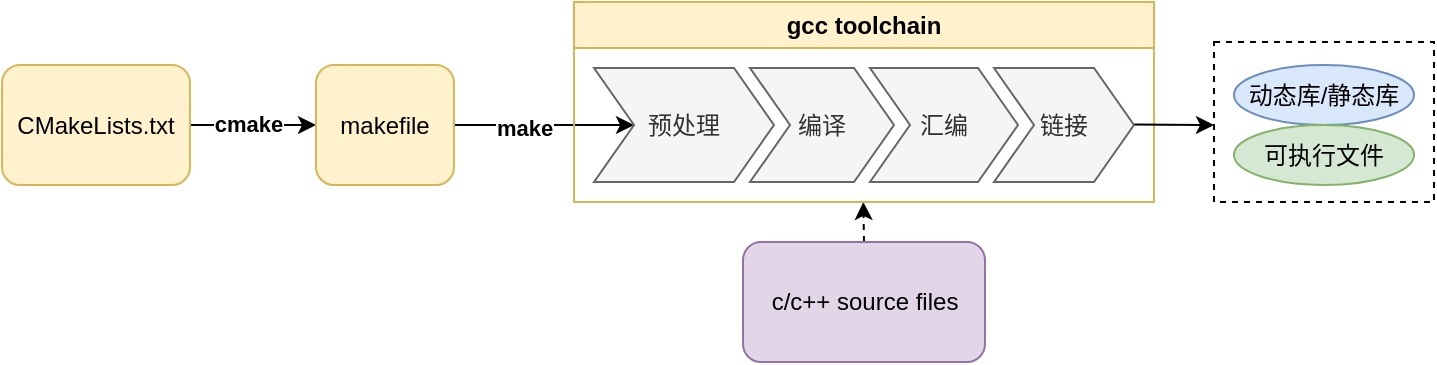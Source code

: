 <mxfile version="22.1.16" type="github">
  <diagram name="第 1 页" id="wux_IqHQ8Wf4AbaftWKg">
    <mxGraphModel dx="995" dy="591" grid="1" gridSize="10" guides="1" tooltips="1" connect="1" arrows="1" fold="1" page="1" pageScale="1" pageWidth="1169" pageHeight="827" math="0" shadow="0">
      <root>
        <mxCell id="0" />
        <mxCell id="1" parent="0" />
        <mxCell id="bOmouLmQHQ1E_hBL-qIi-45" value="" style="rounded=0;whiteSpace=wrap;html=1;dashed=1;fillColor=none;" vertex="1" parent="1">
          <mxGeometry x="730" y="60" width="110" height="80" as="geometry" />
        </mxCell>
        <mxCell id="bOmouLmQHQ1E_hBL-qIi-47" style="edgeStyle=orthogonalEdgeStyle;rounded=0;orthogonalLoop=1;jettySize=auto;html=1;exitX=0.5;exitY=0;exitDx=0;exitDy=0;dashed=1;" edge="1" parent="1" source="bOmouLmQHQ1E_hBL-qIi-1">
          <mxGeometry relative="1" as="geometry">
            <mxPoint x="554.667" y="140" as="targetPoint" />
          </mxGeometry>
        </mxCell>
        <mxCell id="bOmouLmQHQ1E_hBL-qIi-1" value="c/c++ source files" style="rounded=1;whiteSpace=wrap;html=1;fillColor=#e1d5e7;strokeColor=#9673a6;" vertex="1" parent="1">
          <mxGeometry x="494.5" y="160" width="121" height="60" as="geometry" />
        </mxCell>
        <mxCell id="bOmouLmQHQ1E_hBL-qIi-5" style="edgeStyle=orthogonalEdgeStyle;rounded=0;orthogonalLoop=1;jettySize=auto;html=1;exitX=1;exitY=0.5;exitDx=0;exitDy=0;" edge="1" parent="1" source="bOmouLmQHQ1E_hBL-qIi-3" target="bOmouLmQHQ1E_hBL-qIi-4">
          <mxGeometry relative="1" as="geometry" />
        </mxCell>
        <mxCell id="bOmouLmQHQ1E_hBL-qIi-6" value="cmake" style="edgeLabel;html=1;align=center;verticalAlign=middle;resizable=0;points=[];fontStyle=1" vertex="1" connectable="0" parent="bOmouLmQHQ1E_hBL-qIi-5">
          <mxGeometry x="-0.086" y="1" relative="1" as="geometry">
            <mxPoint as="offset" />
          </mxGeometry>
        </mxCell>
        <mxCell id="bOmouLmQHQ1E_hBL-qIi-3" value="CMakeLists.txt" style="rounded=1;whiteSpace=wrap;html=1;fillColor=#fff2cc;strokeColor=#d6b656;" vertex="1" parent="1">
          <mxGeometry x="124" y="71.5" width="94" height="60" as="geometry" />
        </mxCell>
        <mxCell id="bOmouLmQHQ1E_hBL-qIi-8" style="edgeStyle=orthogonalEdgeStyle;rounded=0;orthogonalLoop=1;jettySize=auto;html=1;exitX=1;exitY=0.5;exitDx=0;exitDy=0;" edge="1" parent="1" source="bOmouLmQHQ1E_hBL-qIi-4" target="bOmouLmQHQ1E_hBL-qIi-21">
          <mxGeometry relative="1" as="geometry">
            <mxPoint x="530" y="60" as="targetPoint" />
          </mxGeometry>
        </mxCell>
        <mxCell id="bOmouLmQHQ1E_hBL-qIi-30" value="make" style="edgeLabel;html=1;align=center;verticalAlign=middle;resizable=0;points=[];fontStyle=1" vertex="1" connectable="0" parent="bOmouLmQHQ1E_hBL-qIi-8">
          <mxGeometry x="-0.233" relative="1" as="geometry">
            <mxPoint y="1" as="offset" />
          </mxGeometry>
        </mxCell>
        <mxCell id="bOmouLmQHQ1E_hBL-qIi-4" value="makefile" style="rounded=1;whiteSpace=wrap;html=1;fillColor=#fff2cc;strokeColor=#d6b656;" vertex="1" parent="1">
          <mxGeometry x="281" y="71.5" width="69" height="60" as="geometry" />
        </mxCell>
        <mxCell id="bOmouLmQHQ1E_hBL-qIi-20" value="gcc toolchain" style="swimlane;childLayout=stackLayout;horizontal=1;fillColor=#fff2cc;horizontalStack=1;resizeParent=1;resizeParentMax=0;resizeLast=0;collapsible=0;strokeColor=#d6b656;stackBorder=10;stackSpacing=-12;resizable=1;align=center;points=[];whiteSpace=wrap;html=1;" vertex="1" parent="1">
          <mxGeometry x="410" y="40" width="290" height="100" as="geometry" />
        </mxCell>
        <mxCell id="bOmouLmQHQ1E_hBL-qIi-21" value="预处理" style="shape=step;perimeter=stepPerimeter;fixedSize=1;points=[];whiteSpace=wrap;html=1;fillColor=#f5f5f5;fontColor=#333333;strokeColor=#666666;" vertex="1" parent="bOmouLmQHQ1E_hBL-qIi-20">
          <mxGeometry x="10" y="33" width="90" height="57" as="geometry" />
        </mxCell>
        <mxCell id="bOmouLmQHQ1E_hBL-qIi-22" value="编译" style="shape=step;perimeter=stepPerimeter;fixedSize=1;points=[];whiteSpace=wrap;html=1;fillColor=#f5f5f5;fontColor=#333333;strokeColor=#666666;" vertex="1" parent="bOmouLmQHQ1E_hBL-qIi-20">
          <mxGeometry x="88" y="33" width="72" height="57" as="geometry" />
        </mxCell>
        <mxCell id="bOmouLmQHQ1E_hBL-qIi-23" value="汇编" style="shape=step;perimeter=stepPerimeter;fixedSize=1;points=[];whiteSpace=wrap;html=1;fillColor=#f5f5f5;fontColor=#333333;strokeColor=#666666;" vertex="1" parent="bOmouLmQHQ1E_hBL-qIi-20">
          <mxGeometry x="148" y="33" width="74" height="57" as="geometry" />
        </mxCell>
        <mxCell id="bOmouLmQHQ1E_hBL-qIi-24" value="链接" style="shape=step;perimeter=stepPerimeter;fixedSize=1;points=[];whiteSpace=wrap;html=1;fillColor=#f5f5f5;fontColor=#333333;strokeColor=#666666;" vertex="1" parent="bOmouLmQHQ1E_hBL-qIi-20">
          <mxGeometry x="210" y="33" width="70" height="57" as="geometry" />
        </mxCell>
        <mxCell id="bOmouLmQHQ1E_hBL-qIi-41" value="" style="endArrow=classic;html=1;rounded=0;exitX=1.003;exitY=0.496;exitDx=0;exitDy=0;exitPerimeter=0;entryX=0;entryY=1;entryDx=0;entryDy=0;" edge="1" parent="1" source="bOmouLmQHQ1E_hBL-qIi-24">
          <mxGeometry width="50" height="50" relative="1" as="geometry">
            <mxPoint x="720" y="130" as="sourcePoint" />
            <mxPoint x="730" y="101.5" as="targetPoint" />
          </mxGeometry>
        </mxCell>
        <mxCell id="bOmouLmQHQ1E_hBL-qIi-44" value="动态库/静态库" style="shape=ellipse;html=1;dashed=0;whiteSpace=wrap;perimeter=ellipsePerimeter;fillColor=#dae8fc;strokeColor=#6c8ebf;" vertex="1" parent="1">
          <mxGeometry x="740" y="71.5" width="90" height="30" as="geometry" />
        </mxCell>
        <mxCell id="bOmouLmQHQ1E_hBL-qIi-43" value="可执行文件" style="shape=ellipse;html=1;dashed=0;whiteSpace=wrap;perimeter=ellipsePerimeter;fillColor=#d5e8d4;strokeColor=#82b366;" vertex="1" parent="1">
          <mxGeometry x="740" y="101.5" width="90" height="30" as="geometry" />
        </mxCell>
      </root>
    </mxGraphModel>
  </diagram>
</mxfile>
